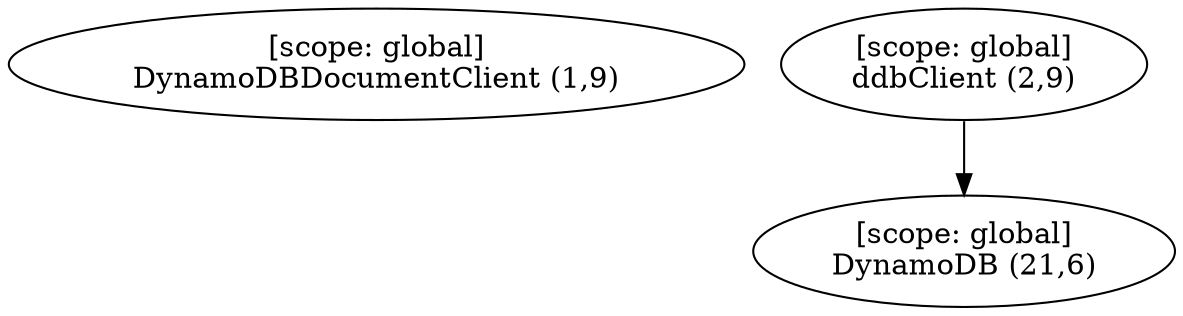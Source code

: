digraph G {
  graph [ rankdir =TB ];
subgraph global {
  graph [ label = "Scope [global]" ];
  "[scope: global]
DynamoDBDocumentClient (1,9)";
  "[scope: global]
ddbClient (2,9)";
  "[scope: global]
DynamoDB (21,6)";
}

  "[scope: global]
ddbClient (2,9)" -> "[scope: global]
DynamoDB (21,6)";
}
